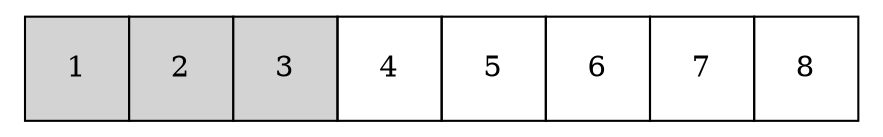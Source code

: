 digraph G
{
    shape = none
        label = <<table border="0" cellspacing="0">
        <tr>
        <td port="port4" width="50" height="50" border="1" bgcolor="lightgray">1</td>
        <td port="port2" width="50" height="50" border="1" bgcolor="lightgray">2</td>
        <td port="port0" width="50" height="50" border="1" bgcolor="lightgray">3</td>
        <td port="port7" width="50" height="50" border="1">4</td>
        <td port="port3" width="50" height="50" border="1">5</td>
        <td port="port6" width="50" height="50" border="1">6</td>
        <td port="port1" width="50" height="50" border="1">7</td>
        <td port="port5" width="50" height="50" border="1">8</td>
        </tr>
        </table>>
}

